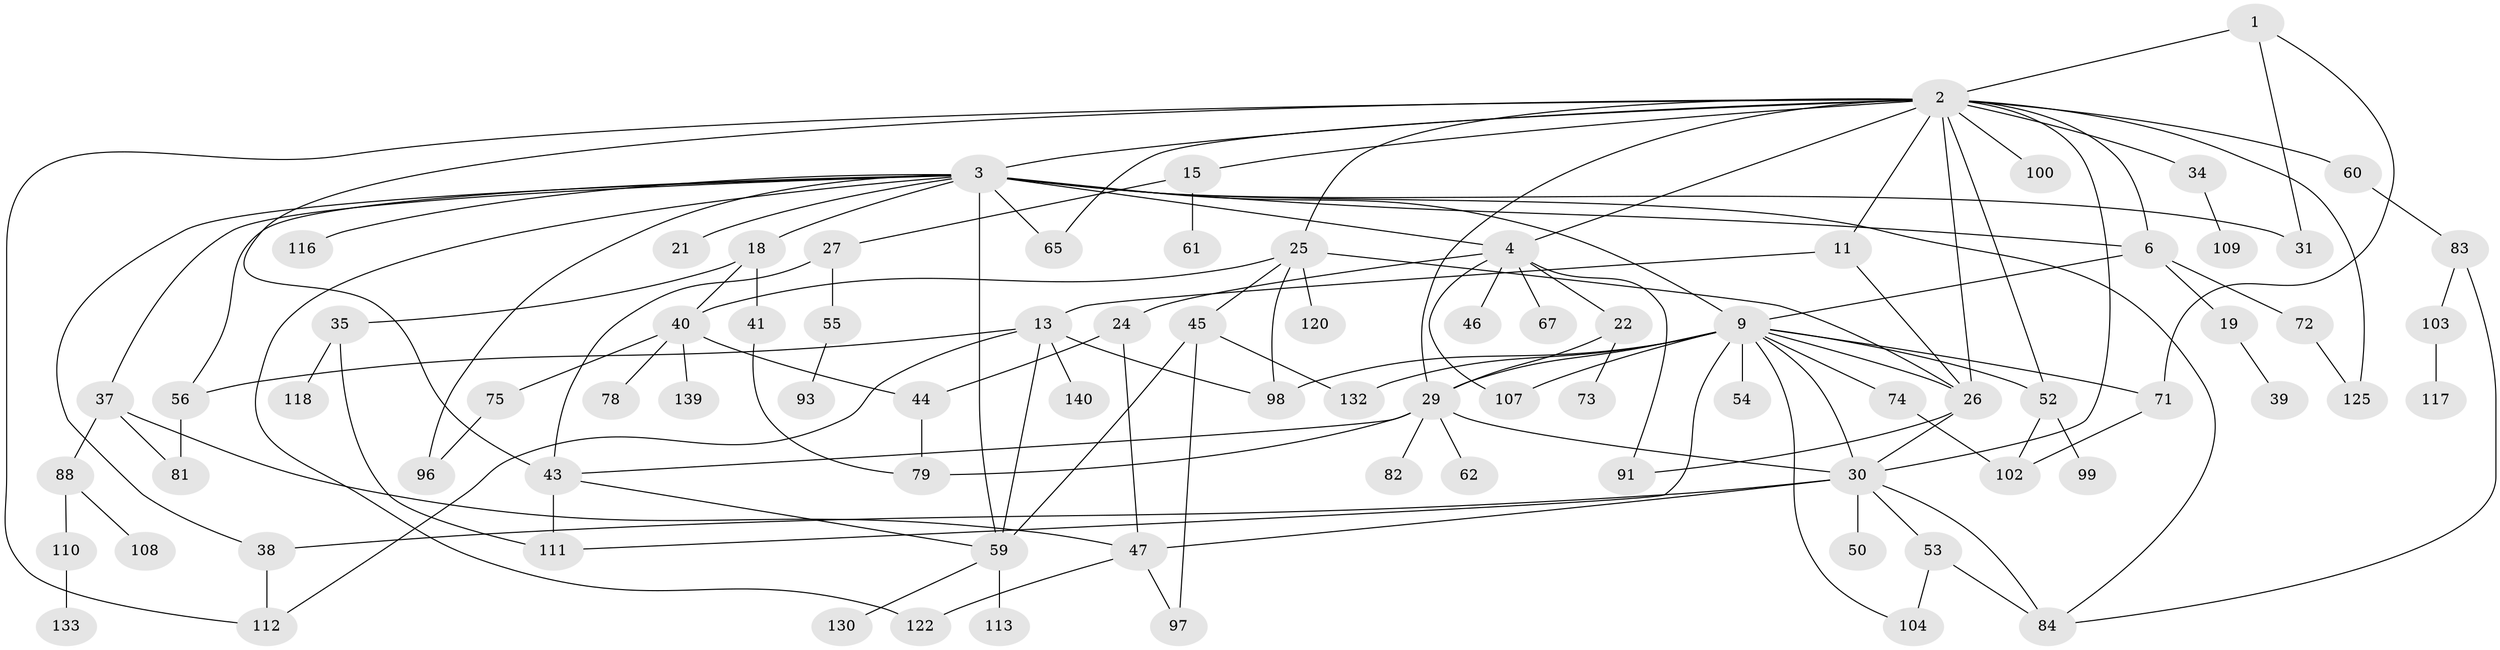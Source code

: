 // original degree distribution, {4: 0.1347517730496454, 6: 0.05673758865248227, 9: 0.0070921985815602835, 5: 0.06382978723404255, 2: 0.2978723404255319, 3: 0.2127659574468085, 1: 0.2127659574468085, 7: 0.014184397163120567}
// Generated by graph-tools (version 1.1) at 2025/17/03/04/25 18:17:02]
// undirected, 84 vertices, 131 edges
graph export_dot {
graph [start="1"]
  node [color=gray90,style=filled];
  1 [super="+10+134"];
  2 [super="+5+33+77"];
  3 [super="+42+8"];
  4 [super="+14+76"];
  6;
  9 [super="+16+23"];
  11;
  13 [super="+17"];
  15;
  18 [super="+20"];
  19;
  21;
  22;
  24;
  25;
  26 [super="+28"];
  27;
  29 [super="+32"];
  30 [super="+36+51"];
  31;
  34 [super="+138"];
  35;
  37 [super="+57"];
  38;
  39;
  40 [super="+63"];
  41;
  43 [super="+126+66"];
  44;
  45 [super="+89"];
  46;
  47;
  50;
  52 [super="+94"];
  53 [super="+105"];
  54;
  55 [super="+58"];
  56;
  59 [super="+101+85+86"];
  60;
  61;
  62;
  65;
  67 [super="+80"];
  71;
  72;
  73;
  74;
  75;
  78;
  79;
  81;
  82;
  83 [super="+90"];
  84;
  88;
  91;
  93;
  96;
  97;
  98 [super="+114"];
  99;
  100;
  102 [super="+123"];
  103;
  104;
  107;
  108;
  109;
  110;
  111;
  112 [super="+115"];
  113;
  116;
  117;
  118;
  120;
  122;
  125;
  130;
  132;
  133;
  139;
  140;
  1 -- 2;
  1 -- 71;
  1 -- 31;
  2 -- 3;
  2 -- 65;
  2 -- 34;
  2 -- 100;
  2 -- 6;
  2 -- 43 [weight=2];
  2 -- 11;
  2 -- 15;
  2 -- 112;
  2 -- 52;
  2 -- 25;
  2 -- 26 [weight=4];
  2 -- 60;
  2 -- 125;
  2 -- 30;
  2 -- 4;
  2 -- 29;
  3 -- 4;
  3 -- 65;
  3 -- 96;
  3 -- 116;
  3 -- 84;
  3 -- 38;
  3 -- 31;
  3 -- 59;
  3 -- 37;
  3 -- 6;
  3 -- 9 [weight=2];
  3 -- 18;
  3 -- 21;
  3 -- 56;
  3 -- 122;
  4 -- 24;
  4 -- 67;
  4 -- 107;
  4 -- 91;
  4 -- 46;
  4 -- 22;
  6 -- 9;
  6 -- 19;
  6 -- 72;
  9 -- 54;
  9 -- 111;
  9 -- 98;
  9 -- 132;
  9 -- 71;
  9 -- 74;
  9 -- 107;
  9 -- 52 [weight=2];
  9 -- 29 [weight=2];
  9 -- 30;
  9 -- 26;
  9 -- 104;
  11 -- 13;
  11 -- 26;
  13 -- 59;
  13 -- 112;
  13 -- 140;
  13 -- 98;
  13 -- 56;
  15 -- 27;
  15 -- 61;
  18 -- 40;
  18 -- 41;
  18 -- 35;
  19 -- 39;
  22 -- 29;
  22 -- 73;
  24 -- 44;
  24 -- 47;
  25 -- 45;
  25 -- 120;
  25 -- 98;
  25 -- 26;
  25 -- 40;
  26 -- 91;
  26 -- 30;
  27 -- 55;
  27 -- 43;
  29 -- 43;
  29 -- 82;
  29 -- 62;
  29 -- 79;
  29 -- 30;
  30 -- 53;
  30 -- 84;
  30 -- 50;
  30 -- 38;
  30 -- 47;
  34 -- 109;
  35 -- 118;
  35 -- 111;
  37 -- 47;
  37 -- 88;
  37 -- 81;
  38 -- 112;
  40 -- 78;
  40 -- 139;
  40 -- 75;
  40 -- 44;
  41 -- 79;
  43 -- 111 [weight=2];
  43 -- 59;
  44 -- 79;
  45 -- 97;
  45 -- 132;
  45 -- 59;
  47 -- 122;
  47 -- 97;
  52 -- 99;
  52 -- 102;
  53 -- 104;
  53 -- 84;
  55 -- 93;
  56 -- 81;
  59 -- 113 [weight=2];
  59 -- 130;
  60 -- 83 [weight=2];
  71 -- 102;
  72 -- 125;
  74 -- 102;
  75 -- 96;
  83 -- 103;
  83 -- 84;
  88 -- 108;
  88 -- 110;
  103 -- 117;
  110 -- 133;
}
